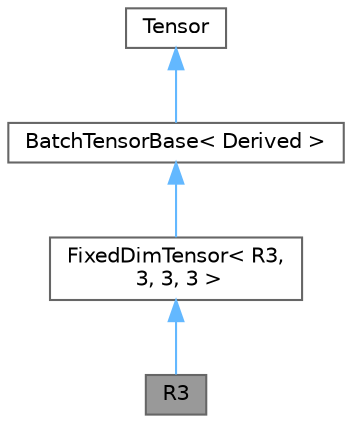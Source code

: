 digraph "R3"
{
 // LATEX_PDF_SIZE
  bgcolor="transparent";
  edge [fontname=Helvetica,fontsize=10,labelfontname=Helvetica,labelfontsize=10];
  node [fontname=Helvetica,fontsize=10,shape=box,height=0.2,width=0.4];
  Node1 [id="Node000001",label="R3",height=0.2,width=0.4,color="gray40", fillcolor="grey60", style="filled", fontcolor="black",tooltip="The (logical) full third order tensor."];
  Node2 -> Node1 [id="edge1_Node000001_Node000002",dir="back",color="steelblue1",style="solid",tooltip=" "];
  Node2 [id="Node000002",label="FixedDimTensor\< R3,\l 3, 3, 3 \>",height=0.2,width=0.4,color="gray40", fillcolor="white", style="filled",URL="$classneml2_1_1FixedDimTensor.html",tooltip=" "];
  Node3 -> Node2 [id="edge2_Node000002_Node000003",dir="back",color="steelblue1",style="solid",tooltip=" "];
  Node3 [id="Node000003",label="BatchTensorBase\< Derived \>",height=0.2,width=0.4,color="gray40", fillcolor="white", style="filled",URL="$classneml2_1_1BatchTensorBase.html",tooltip="NEML2's enhanced tensor type."];
  Node4 -> Node3 [id="edge3_Node000003_Node000004",dir="back",color="steelblue1",style="solid",tooltip=" "];
  Node4 [id="Node000004",label="Tensor",height=0.2,width=0.4,color="gray40", fillcolor="white", style="filled",tooltip=" "];
}
